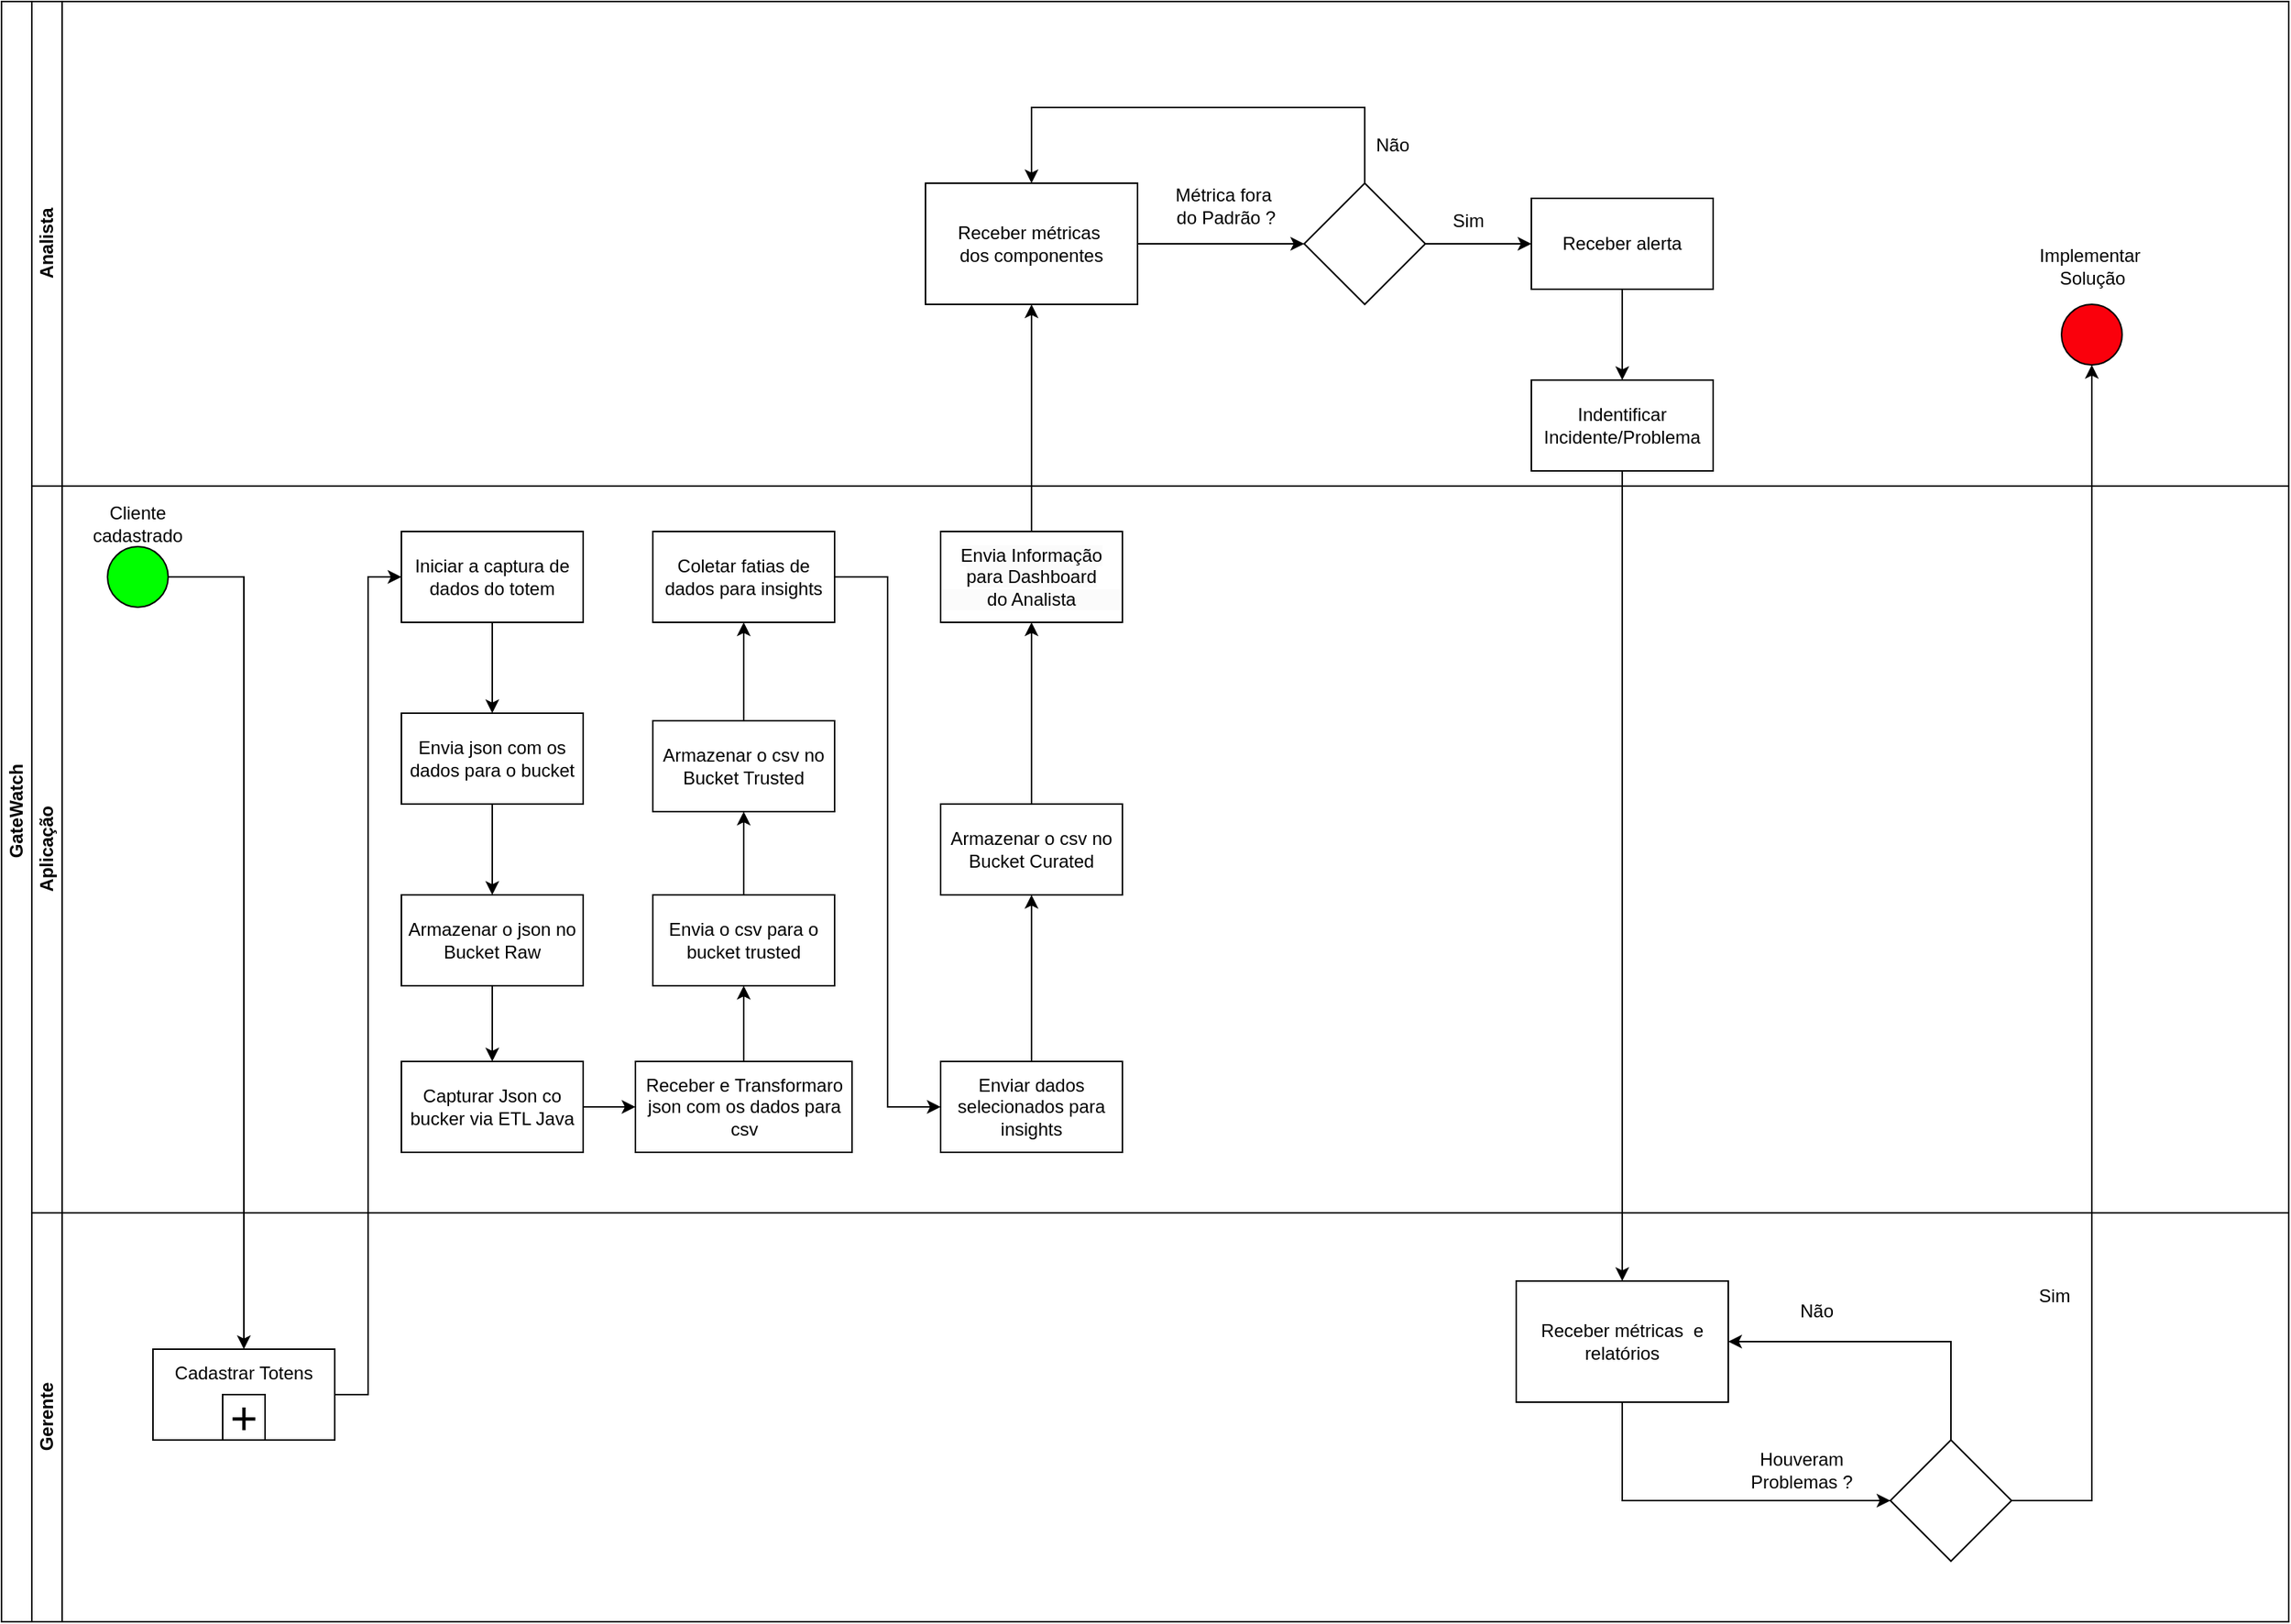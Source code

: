 <mxfile version="23.0.2" type="device">
  <diagram id="prtHgNgQTEPvFCAcTncT" name="Page-1">
    <mxGraphModel dx="2489" dy="1164" grid="1" gridSize="10" guides="1" tooltips="1" connect="1" arrows="1" fold="1" page="1" pageScale="1" pageWidth="827" pageHeight="1169" math="0" shadow="0">
      <root>
        <mxCell id="0" />
        <mxCell id="1" parent="0" />
        <mxCell id="dNxyNK7c78bLwvsdeMH5-19" value="GateWatch" style="swimlane;html=1;childLayout=stackLayout;resizeParent=1;resizeParentMax=0;horizontal=0;startSize=20;horizontalStack=0;" parent="1" vertex="1">
          <mxGeometry x="150" y="170" width="1510" height="1070" as="geometry" />
        </mxCell>
        <mxCell id="dNxyNK7c78bLwvsdeMH5-20" value="Analista" style="swimlane;html=1;startSize=20;horizontal=0;" parent="dNxyNK7c78bLwvsdeMH5-19" vertex="1">
          <mxGeometry x="20" width="1490" height="320" as="geometry" />
        </mxCell>
        <mxCell id="-qNcjnmQ07-9QRYc9Np3-42" value="" style="rhombus;whiteSpace=wrap;html=1;rounded=0;" parent="dNxyNK7c78bLwvsdeMH5-20" vertex="1">
          <mxGeometry x="840" y="120" width="80" height="80" as="geometry" />
        </mxCell>
        <mxCell id="-qNcjnmQ07-9QRYc9Np3-51" value="Não" style="text;html=1;align=center;verticalAlign=middle;whiteSpace=wrap;rounded=0;" parent="dNxyNK7c78bLwvsdeMH5-20" vertex="1">
          <mxGeometry x="850" y="70" width="97" height="50" as="geometry" />
        </mxCell>
        <mxCell id="-qNcjnmQ07-9QRYc9Np3-44" value="Métrica fora&amp;nbsp;&lt;div&gt;do Padrão ?&lt;/div&gt;" style="text;html=1;align=center;verticalAlign=middle;whiteSpace=wrap;rounded=0;" parent="dNxyNK7c78bLwvsdeMH5-20" vertex="1">
          <mxGeometry x="740" y="110" width="97" height="50" as="geometry" />
        </mxCell>
        <mxCell id="-qNcjnmQ07-9QRYc9Np3-47" value="Sim" style="text;html=1;align=center;verticalAlign=middle;whiteSpace=wrap;rounded=0;" parent="dNxyNK7c78bLwvsdeMH5-20" vertex="1">
          <mxGeometry x="900" y="120" width="97" height="50" as="geometry" />
        </mxCell>
        <mxCell id="-qNcjnmQ07-9QRYc9Np3-41" value="Receber métricas&amp;nbsp;&lt;div&gt;dos componentes&lt;/div&gt;" style="rounded=0;whiteSpace=wrap;html=1;" parent="dNxyNK7c78bLwvsdeMH5-20" vertex="1">
          <mxGeometry x="590" y="120" width="140" height="80" as="geometry" />
        </mxCell>
        <mxCell id="-qNcjnmQ07-9QRYc9Np3-43" value="" style="edgeStyle=orthogonalEdgeStyle;rounded=0;orthogonalLoop=1;jettySize=auto;html=1;" parent="dNxyNK7c78bLwvsdeMH5-20" source="-qNcjnmQ07-9QRYc9Np3-41" target="-qNcjnmQ07-9QRYc9Np3-42" edge="1">
          <mxGeometry relative="1" as="geometry" />
        </mxCell>
        <mxCell id="-qNcjnmQ07-9QRYc9Np3-50" style="edgeStyle=orthogonalEdgeStyle;rounded=0;orthogonalLoop=1;jettySize=auto;html=1;exitX=0.5;exitY=0;exitDx=0;exitDy=0;entryX=0.5;entryY=0;entryDx=0;entryDy=0;" parent="dNxyNK7c78bLwvsdeMH5-20" source="-qNcjnmQ07-9QRYc9Np3-42" target="-qNcjnmQ07-9QRYc9Np3-41" edge="1">
          <mxGeometry relative="1" as="geometry">
            <Array as="points">
              <mxPoint x="870" y="70" />
              <mxPoint x="650" y="70" />
            </Array>
          </mxGeometry>
        </mxCell>
        <mxCell id="-qNcjnmQ07-9QRYc9Np3-45" value="Receber alerta" style="whiteSpace=wrap;html=1;rounded=0;" parent="dNxyNK7c78bLwvsdeMH5-20" vertex="1">
          <mxGeometry x="990" y="130" width="120" height="60" as="geometry" />
        </mxCell>
        <mxCell id="-qNcjnmQ07-9QRYc9Np3-46" value="" style="edgeStyle=orthogonalEdgeStyle;rounded=0;orthogonalLoop=1;jettySize=auto;html=1;" parent="dNxyNK7c78bLwvsdeMH5-20" source="-qNcjnmQ07-9QRYc9Np3-42" target="-qNcjnmQ07-9QRYc9Np3-45" edge="1">
          <mxGeometry relative="1" as="geometry" />
        </mxCell>
        <mxCell id="wGDnF6_-XXZ3W9rCwHH7-1" value="Indentificar Incidente/Problema" style="whiteSpace=wrap;html=1;rounded=0;" parent="dNxyNK7c78bLwvsdeMH5-20" vertex="1">
          <mxGeometry x="990" y="250" width="120" height="60" as="geometry" />
        </mxCell>
        <mxCell id="wGDnF6_-XXZ3W9rCwHH7-2" value="" style="edgeStyle=orthogonalEdgeStyle;rounded=0;orthogonalLoop=1;jettySize=auto;html=1;" parent="dNxyNK7c78bLwvsdeMH5-20" source="-qNcjnmQ07-9QRYc9Np3-45" target="wGDnF6_-XXZ3W9rCwHH7-1" edge="1">
          <mxGeometry relative="1" as="geometry" />
        </mxCell>
        <mxCell id="-qNcjnmQ07-9QRYc9Np3-53" value="" style="ellipse;whiteSpace=wrap;html=1;fillStyle=solid;fillColor=#fa000c;" parent="dNxyNK7c78bLwvsdeMH5-20" vertex="1">
          <mxGeometry x="1340" y="200" width="40" height="40" as="geometry" />
        </mxCell>
        <mxCell id="-qNcjnmQ07-9QRYc9Np3-80" value="Implementar&amp;nbsp;&lt;div&gt;Solução&lt;/div&gt;" style="text;html=1;align=center;verticalAlign=middle;whiteSpace=wrap;rounded=0;" parent="dNxyNK7c78bLwvsdeMH5-20" vertex="1">
          <mxGeometry x="1311.5" y="150" width="97" height="50" as="geometry" />
        </mxCell>
        <mxCell id="IbQLFTxOaL99sc8gd8bo-14" style="edgeStyle=orthogonalEdgeStyle;rounded=0;orthogonalLoop=1;jettySize=auto;html=1;exitX=0.5;exitY=0;exitDx=0;exitDy=0;entryX=0.5;entryY=1;entryDx=0;entryDy=0;" parent="dNxyNK7c78bLwvsdeMH5-19" source="IbQLFTxOaL99sc8gd8bo-12" target="-qNcjnmQ07-9QRYc9Np3-41" edge="1">
          <mxGeometry relative="1" as="geometry" />
        </mxCell>
        <mxCell id="IbQLFTxOaL99sc8gd8bo-34" value="" style="edgeStyle=orthogonalEdgeStyle;rounded=0;orthogonalLoop=1;jettySize=auto;html=1;entryX=0.5;entryY=0;entryDx=0;entryDy=0;" parent="dNxyNK7c78bLwvsdeMH5-19" source="wGDnF6_-XXZ3W9rCwHH7-1" target="-qNcjnmQ07-9QRYc9Np3-64" edge="1">
          <mxGeometry relative="1" as="geometry">
            <mxPoint x="1070" y="540" as="targetPoint" />
          </mxGeometry>
        </mxCell>
        <mxCell id="qjWwQdkhmDn-6uMmh5kR-1" style="edgeStyle=orthogonalEdgeStyle;rounded=0;orthogonalLoop=1;jettySize=auto;html=1;exitX=1;exitY=0.5;exitDx=0;exitDy=0;entryX=0.5;entryY=0;entryDx=0;entryDy=0;" parent="dNxyNK7c78bLwvsdeMH5-19" source="dNxyNK7c78bLwvsdeMH5-23" target="IbQLFTxOaL99sc8gd8bo-8" edge="1">
          <mxGeometry relative="1" as="geometry" />
        </mxCell>
        <mxCell id="dNxyNK7c78bLwvsdeMH5-21" value="Aplicação" style="swimlane;html=1;startSize=20;horizontal=0;" parent="dNxyNK7c78bLwvsdeMH5-19" vertex="1">
          <mxGeometry x="20" y="320" width="1490" height="480" as="geometry" />
        </mxCell>
        <mxCell id="IbQLFTxOaL99sc8gd8bo-18" value="" style="edgeStyle=orthogonalEdgeStyle;rounded=0;orthogonalLoop=1;jettySize=auto;html=1;" parent="dNxyNK7c78bLwvsdeMH5-21" source="-qNcjnmQ07-9QRYc9Np3-6" target="IbQLFTxOaL99sc8gd8bo-17" edge="1">
          <mxGeometry relative="1" as="geometry" />
        </mxCell>
        <mxCell id="-qNcjnmQ07-9QRYc9Np3-6" value="Iniciar a captura de&lt;div&gt;dados do totem&lt;/div&gt;" style="rounded=0;whiteSpace=wrap;html=1;" parent="dNxyNK7c78bLwvsdeMH5-21" vertex="1">
          <mxGeometry x="244" y="30" width="120" height="60" as="geometry" />
        </mxCell>
        <mxCell id="IbQLFTxOaL99sc8gd8bo-22" value="" style="edgeStyle=orthogonalEdgeStyle;rounded=0;orthogonalLoop=1;jettySize=auto;html=1;" parent="dNxyNK7c78bLwvsdeMH5-21" source="-qNcjnmQ07-9QRYc9Np3-8" target="IbQLFTxOaL99sc8gd8bo-21" edge="1">
          <mxGeometry relative="1" as="geometry" />
        </mxCell>
        <mxCell id="-qNcjnmQ07-9QRYc9Np3-8" value="Armazenar o json no Bucket Raw" style="whiteSpace=wrap;html=1;rounded=0;" parent="dNxyNK7c78bLwvsdeMH5-21" vertex="1">
          <mxGeometry x="244" y="270" width="120" height="60" as="geometry" />
        </mxCell>
        <mxCell id="IbQLFTxOaL99sc8gd8bo-26" value="" style="edgeStyle=orthogonalEdgeStyle;rounded=0;orthogonalLoop=1;jettySize=auto;html=1;" parent="dNxyNK7c78bLwvsdeMH5-21" source="-qNcjnmQ07-9QRYc9Np3-11" target="IbQLFTxOaL99sc8gd8bo-25" edge="1">
          <mxGeometry relative="1" as="geometry" />
        </mxCell>
        <mxCell id="-qNcjnmQ07-9QRYc9Np3-11" value="Receber e Transformaro json com os dados para csv" style="whiteSpace=wrap;html=1;rounded=0;" parent="dNxyNK7c78bLwvsdeMH5-21" vertex="1">
          <mxGeometry x="398.5" y="380" width="143" height="60" as="geometry" />
        </mxCell>
        <mxCell id="dNxyNK7c78bLwvsdeMH5-23" value="" style="ellipse;whiteSpace=wrap;html=1;fillStyle=solid;fillColor=#00FF00;" parent="dNxyNK7c78bLwvsdeMH5-21" vertex="1">
          <mxGeometry x="50" y="40" width="40" height="40" as="geometry" />
        </mxCell>
        <mxCell id="-qNcjnmQ07-9QRYc9Np3-22" value="" style="edgeStyle=orthogonalEdgeStyle;rounded=0;orthogonalLoop=1;jettySize=auto;html=1;" parent="dNxyNK7c78bLwvsdeMH5-21" source="-qNcjnmQ07-9QRYc9Np3-18" target="-qNcjnmQ07-9QRYc9Np3-21" edge="1">
          <mxGeometry relative="1" as="geometry" />
        </mxCell>
        <mxCell id="-qNcjnmQ07-9QRYc9Np3-18" value="Armazenar o csv no Bucket Trusted" style="whiteSpace=wrap;html=1;rounded=0;" parent="dNxyNK7c78bLwvsdeMH5-21" vertex="1">
          <mxGeometry x="410" y="155" width="120" height="60" as="geometry" />
        </mxCell>
        <mxCell id="qjWwQdkhmDn-6uMmh5kR-4" style="edgeStyle=orthogonalEdgeStyle;rounded=0;orthogonalLoop=1;jettySize=auto;html=1;exitX=1;exitY=0.5;exitDx=0;exitDy=0;entryX=0;entryY=0.5;entryDx=0;entryDy=0;" parent="dNxyNK7c78bLwvsdeMH5-21" source="-qNcjnmQ07-9QRYc9Np3-21" target="IbQLFTxOaL99sc8gd8bo-29" edge="1">
          <mxGeometry relative="1" as="geometry" />
        </mxCell>
        <mxCell id="-qNcjnmQ07-9QRYc9Np3-21" value="Coletar fatias de dados para insights" style="whiteSpace=wrap;html=1;rounded=0;" parent="dNxyNK7c78bLwvsdeMH5-21" vertex="1">
          <mxGeometry x="410" y="30" width="120" height="60" as="geometry" />
        </mxCell>
        <mxCell id="IbQLFTxOaL99sc8gd8bo-13" style="edgeStyle=orthogonalEdgeStyle;rounded=0;orthogonalLoop=1;jettySize=auto;html=1;exitX=0.5;exitY=0;exitDx=0;exitDy=0;" parent="dNxyNK7c78bLwvsdeMH5-21" source="IbQLFTxOaL99sc8gd8bo-7" target="IbQLFTxOaL99sc8gd8bo-12" edge="1">
          <mxGeometry relative="1" as="geometry" />
        </mxCell>
        <mxCell id="IbQLFTxOaL99sc8gd8bo-7" value="Armazenar o csv no Bucket Curated" style="whiteSpace=wrap;html=1;rounded=0;" parent="dNxyNK7c78bLwvsdeMH5-21" vertex="1">
          <mxGeometry x="600" y="210" width="120" height="60" as="geometry" />
        </mxCell>
        <mxCell id="IbQLFTxOaL99sc8gd8bo-12" value="&lt;span style=&quot;color: rgb(0, 0, 0); font-family: Helvetica; font-size: 12px; font-style: normal; font-variant-ligatures: normal; font-variant-caps: normal; font-weight: 400; letter-spacing: normal; orphans: 2; text-align: center; text-indent: 0px; text-transform: none; widows: 2; word-spacing: 0px; -webkit-text-stroke-width: 0px; white-space: normal; background-color: rgb(251, 251, 251); text-decoration-thickness: initial; text-decoration-style: initial; text-decoration-color: initial; display: inline !important; float: none;&quot;&gt;Envia Informação para Dashboard&lt;/span&gt;&lt;div style=&quot;forced-color-adjust: none; color: rgb(0, 0, 0); font-family: Helvetica; font-size: 12px; font-style: normal; font-variant-ligatures: normal; font-variant-caps: normal; font-weight: 400; letter-spacing: normal; orphans: 2; text-align: center; text-indent: 0px; text-transform: none; widows: 2; word-spacing: 0px; -webkit-text-stroke-width: 0px; white-space: normal; background-color: rgb(251, 251, 251); text-decoration-thickness: initial; text-decoration-style: initial; text-decoration-color: initial;&quot;&gt;do Analista&lt;/div&gt;" style="rounded=0;whiteSpace=wrap;html=1;" parent="dNxyNK7c78bLwvsdeMH5-21" vertex="1">
          <mxGeometry x="600" y="30" width="120" height="60" as="geometry" />
        </mxCell>
        <mxCell id="qjWwQdkhmDn-6uMmh5kR-3" style="edgeStyle=orthogonalEdgeStyle;rounded=0;orthogonalLoop=1;jettySize=auto;html=1;exitX=0.5;exitY=1;exitDx=0;exitDy=0;entryX=0.5;entryY=0;entryDx=0;entryDy=0;" parent="dNxyNK7c78bLwvsdeMH5-21" source="IbQLFTxOaL99sc8gd8bo-17" target="-qNcjnmQ07-9QRYc9Np3-8" edge="1">
          <mxGeometry relative="1" as="geometry" />
        </mxCell>
        <mxCell id="IbQLFTxOaL99sc8gd8bo-17" value="Envia json com os dados para o bucket" style="whiteSpace=wrap;html=1;rounded=0;" parent="dNxyNK7c78bLwvsdeMH5-21" vertex="1">
          <mxGeometry x="244" y="150" width="120" height="60" as="geometry" />
        </mxCell>
        <mxCell id="IbQLFTxOaL99sc8gd8bo-32" style="edgeStyle=orthogonalEdgeStyle;rounded=0;orthogonalLoop=1;jettySize=auto;html=1;exitX=1;exitY=0.5;exitDx=0;exitDy=0;entryX=0;entryY=0.5;entryDx=0;entryDy=0;" parent="dNxyNK7c78bLwvsdeMH5-21" source="IbQLFTxOaL99sc8gd8bo-21" target="-qNcjnmQ07-9QRYc9Np3-11" edge="1">
          <mxGeometry relative="1" as="geometry" />
        </mxCell>
        <mxCell id="IbQLFTxOaL99sc8gd8bo-21" value="Capturar Json co bucker via ETL Java" style="whiteSpace=wrap;html=1;rounded=0;" parent="dNxyNK7c78bLwvsdeMH5-21" vertex="1">
          <mxGeometry x="244" y="380" width="120" height="60" as="geometry" />
        </mxCell>
        <mxCell id="IbQLFTxOaL99sc8gd8bo-28" style="edgeStyle=orthogonalEdgeStyle;rounded=0;orthogonalLoop=1;jettySize=auto;html=1;exitX=0.5;exitY=0;exitDx=0;exitDy=0;entryX=0.5;entryY=1;entryDx=0;entryDy=0;" parent="dNxyNK7c78bLwvsdeMH5-21" source="IbQLFTxOaL99sc8gd8bo-25" target="-qNcjnmQ07-9QRYc9Np3-18" edge="1">
          <mxGeometry relative="1" as="geometry" />
        </mxCell>
        <mxCell id="IbQLFTxOaL99sc8gd8bo-25" value="Envia o csv para o bucket trusted" style="whiteSpace=wrap;html=1;rounded=0;" parent="dNxyNK7c78bLwvsdeMH5-21" vertex="1">
          <mxGeometry x="410" y="270" width="120" height="60" as="geometry" />
        </mxCell>
        <mxCell id="IbQLFTxOaL99sc8gd8bo-31" style="edgeStyle=orthogonalEdgeStyle;rounded=0;orthogonalLoop=1;jettySize=auto;html=1;exitX=0.5;exitY=0;exitDx=0;exitDy=0;entryX=0.5;entryY=1;entryDx=0;entryDy=0;" parent="dNxyNK7c78bLwvsdeMH5-21" source="IbQLFTxOaL99sc8gd8bo-29" target="IbQLFTxOaL99sc8gd8bo-7" edge="1">
          <mxGeometry relative="1" as="geometry" />
        </mxCell>
        <mxCell id="IbQLFTxOaL99sc8gd8bo-29" value="Enviar dados selecionados para insights" style="whiteSpace=wrap;html=1;rounded=0;" parent="dNxyNK7c78bLwvsdeMH5-21" vertex="1">
          <mxGeometry x="600" y="380" width="120" height="60" as="geometry" />
        </mxCell>
        <mxCell id="d9YZUQ29EW4AKIZWxUI9-1" value="Cliente cadastrado" style="text;html=1;strokeColor=none;fillColor=none;align=center;verticalAlign=middle;whiteSpace=wrap;rounded=0;" vertex="1" parent="dNxyNK7c78bLwvsdeMH5-21">
          <mxGeometry x="40" y="10" width="60" height="30" as="geometry" />
        </mxCell>
        <mxCell id="dNxyNK7c78bLwvsdeMH5-22" value="Gerente" style="swimlane;html=1;startSize=20;horizontal=0;" parent="dNxyNK7c78bLwvsdeMH5-19" vertex="1">
          <mxGeometry x="20" y="800" width="1490" height="270" as="geometry" />
        </mxCell>
        <mxCell id="IbQLFTxOaL99sc8gd8bo-8" value="Cadastrar Totens&lt;div&gt;&lt;br&gt;&lt;/div&gt;&lt;div&gt;&lt;br&gt;&lt;/div&gt;" style="whiteSpace=wrap;html=1;rounded=0;" parent="dNxyNK7c78bLwvsdeMH5-22" vertex="1">
          <mxGeometry x="80" y="90" width="120" height="60" as="geometry" />
        </mxCell>
        <mxCell id="IbQLFTxOaL99sc8gd8bo-15" value="&lt;font style=&quot;font-size: 31px;&quot;&gt;+&lt;/font&gt;" style="rounded=0;whiteSpace=wrap;html=1;" parent="dNxyNK7c78bLwvsdeMH5-22" vertex="1">
          <mxGeometry x="126" y="120" width="28" height="30" as="geometry" />
        </mxCell>
        <mxCell id="-qNcjnmQ07-9QRYc9Np3-64" value="&lt;div style=&quot;&quot;&gt;Receber métricas&amp;nbsp; e relatórios&lt;/div&gt;" style="rounded=0;whiteSpace=wrap;html=1;align=center;" parent="dNxyNK7c78bLwvsdeMH5-22" vertex="1">
          <mxGeometry x="980" y="45" width="140" height="80" as="geometry" />
        </mxCell>
        <mxCell id="-qNcjnmQ07-9QRYc9Np3-79" value="Não" style="text;html=1;align=center;verticalAlign=middle;whiteSpace=wrap;rounded=0;" parent="dNxyNK7c78bLwvsdeMH5-22" vertex="1">
          <mxGeometry x="1130" y="40" width="97" height="50" as="geometry" />
        </mxCell>
        <mxCell id="-qNcjnmQ07-9QRYc9Np3-72" value="Houveram Problemas ?" style="text;html=1;align=center;verticalAlign=middle;whiteSpace=wrap;rounded=0;" parent="dNxyNK7c78bLwvsdeMH5-22" vertex="1">
          <mxGeometry x="1120" y="145" width="97" height="50" as="geometry" />
        </mxCell>
        <mxCell id="-qNcjnmQ07-9QRYc9Np3-68" value="" style="rhombus;whiteSpace=wrap;html=1;" parent="dNxyNK7c78bLwvsdeMH5-22" vertex="1">
          <mxGeometry x="1227" y="150" width="80" height="80" as="geometry" />
        </mxCell>
        <mxCell id="-qNcjnmQ07-9QRYc9Np3-69" style="edgeStyle=orthogonalEdgeStyle;rounded=0;orthogonalLoop=1;jettySize=auto;html=1;exitX=0.5;exitY=1;exitDx=0;exitDy=0;entryX=0;entryY=0.5;entryDx=0;entryDy=0;" parent="dNxyNK7c78bLwvsdeMH5-22" source="-qNcjnmQ07-9QRYc9Np3-64" target="-qNcjnmQ07-9QRYc9Np3-68" edge="1">
          <mxGeometry relative="1" as="geometry" />
        </mxCell>
        <mxCell id="-qNcjnmQ07-9QRYc9Np3-77" style="edgeStyle=orthogonalEdgeStyle;rounded=0;orthogonalLoop=1;jettySize=auto;html=1;exitX=0.5;exitY=0;exitDx=0;exitDy=0;entryX=1;entryY=0.5;entryDx=0;entryDy=0;" parent="dNxyNK7c78bLwvsdeMH5-22" source="-qNcjnmQ07-9QRYc9Np3-68" target="-qNcjnmQ07-9QRYc9Np3-64" edge="1">
          <mxGeometry relative="1" as="geometry" />
        </mxCell>
        <mxCell id="-qNcjnmQ07-9QRYc9Np3-78" value="Sim" style="text;html=1;align=center;verticalAlign=middle;whiteSpace=wrap;rounded=0;" parent="dNxyNK7c78bLwvsdeMH5-22" vertex="1">
          <mxGeometry x="1307" y="40" width="57" height="30" as="geometry" />
        </mxCell>
        <mxCell id="qjWwQdkhmDn-6uMmh5kR-2" style="edgeStyle=orthogonalEdgeStyle;rounded=0;orthogonalLoop=1;jettySize=auto;html=1;exitX=1;exitY=0.5;exitDx=0;exitDy=0;entryX=0;entryY=0.5;entryDx=0;entryDy=0;" parent="dNxyNK7c78bLwvsdeMH5-19" source="IbQLFTxOaL99sc8gd8bo-8" target="-qNcjnmQ07-9QRYc9Np3-6" edge="1">
          <mxGeometry relative="1" as="geometry" />
        </mxCell>
        <mxCell id="wGDnF6_-XXZ3W9rCwHH7-5" style="edgeStyle=orthogonalEdgeStyle;rounded=0;orthogonalLoop=1;jettySize=auto;html=1;exitX=1;exitY=0.5;exitDx=0;exitDy=0;entryX=0.5;entryY=1;entryDx=0;entryDy=0;" parent="dNxyNK7c78bLwvsdeMH5-19" source="-qNcjnmQ07-9QRYc9Np3-68" target="-qNcjnmQ07-9QRYc9Np3-53" edge="1">
          <mxGeometry relative="1" as="geometry" />
        </mxCell>
      </root>
    </mxGraphModel>
  </diagram>
</mxfile>
